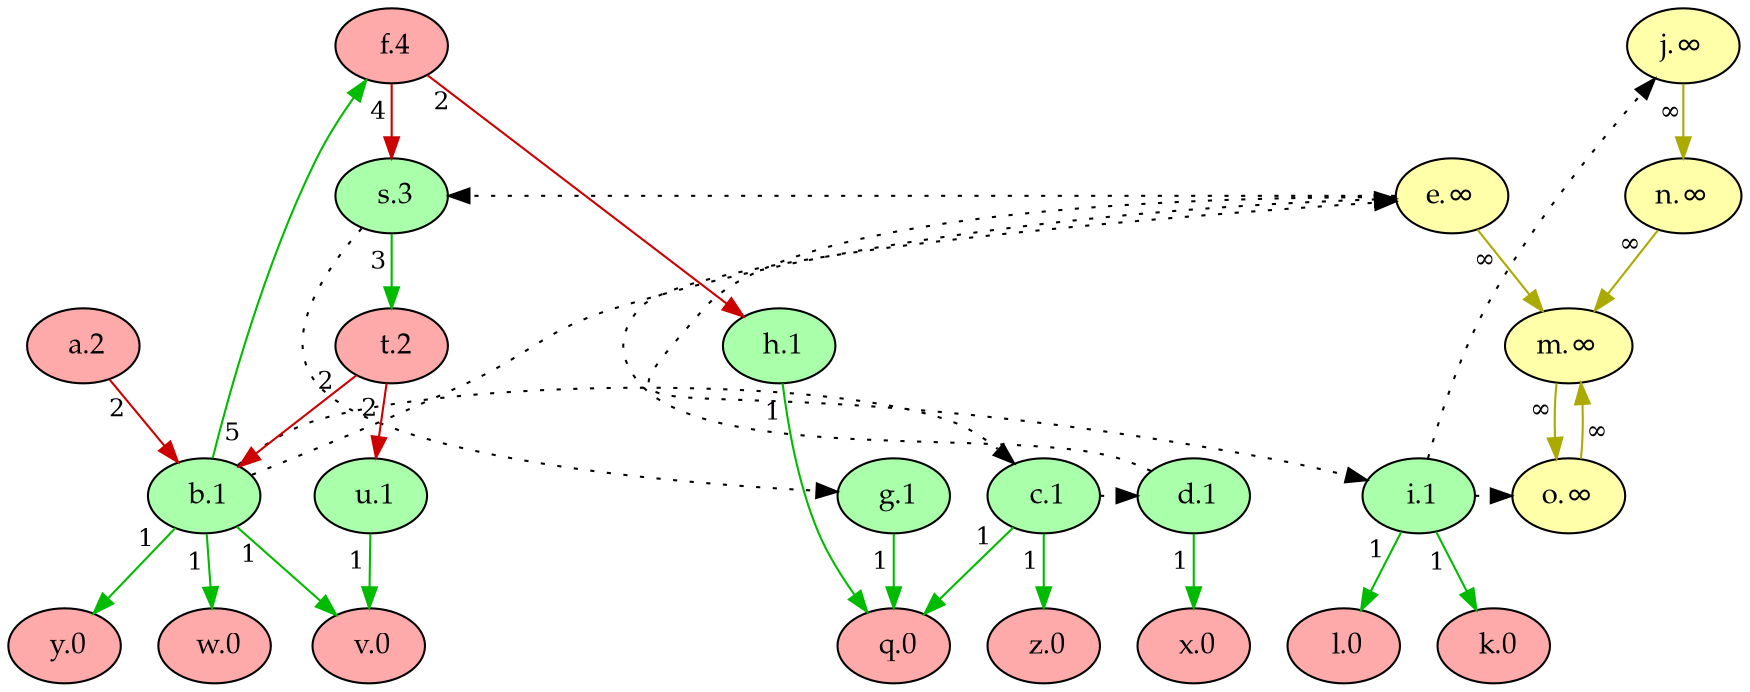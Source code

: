 digraph {
    rankdir="TB"
    node [style=filled fontname="Palatino" fontsize=14]
    node [fillcolor="#AAFFAA"]
    "u" [label=" u.1"]
    "b" [label=" b.1"]
    "c" [label=" c.1"]
    "d" [label=" d.1"]
    "i" [label=" i.1"]
    "g" [label=" g.1"]
    "h" [label=" h.1"]
    "s" [label=" s.3"]
    node [fillcolor="#FFAAAA"]
    "v" [label=" v.0"]
    "z" [label=" z.0"]
    "y" [label=" y.0"]
    "x" [label=" x.0"]
    "w" [label=" w.0"]
    "q" [label=" q.0"]
    "l" [label=" l.0"]
    "k" [label=" k.0"]
    "a" [label=" a.2"]
    "t" [label=" t.2"]
    "f" [label=" f.4"]
    node [fillcolor="#FFFFAA"]
    "j" [label="j.∞"]
    "e" [label="e.∞"]
    "o" [label="o.∞"]
    "n" [label="n.∞"]
    "m" [label="m.∞"]
    edge[labeldistance=1.5 fontsize=12]
    edge [color="#CC0000" style="solid" dir="forward" taillabel="2"]
           "a" -> "b" 
           "t" -> "b" 
           "f" -> "h" 
           "t" -> "u" 
    edge [color="#00BB00" style="solid" dir="forward" taillabel="5"]
           "b" -> "f" 
    edge [color="#00BB00" style="solid" dir="forward" taillabel="1"]
           "i" -> "k" 
           "i" -> "l" 
           "g" -> "q" 
           "h" -> "q" 
           "c" -> "q" 
           "b" -> "v" 
           "u" -> "v" 
           "b" -> "w" 
           "d" -> "x" 
           "b" -> "y" 
           "c" -> "z" 
    edge [color="#AAAA00" style="solid" dir="forward" taillabel="∞"]
           "e" -> "m" 
           "o" -> "m" 
           "n" -> "m" 
           "j" -> "n" 
           "m" -> "o" 
    edge [color="#CC0000" style="solid" dir="forward" taillabel="4"]
           "f" -> "s" 
    edge [color="#00BB00" style="solid" dir="forward" taillabel="3"]
           "s" -> "t" 
    edge [color="black" style="dotted" dir="forward" taillabel="" constraint=false]
           "b" -> "c" 
           "c" -> "d" 
           "b" -> "e" 
           "d" -> "e" 
           "s" -> "g" 
           "e" -> "i" 
           "i" -> "j" 
           "i" -> "o" 
           "e" -> "s" 
    {rank = max v z y x w q l k}
    {rank = min f}
}
